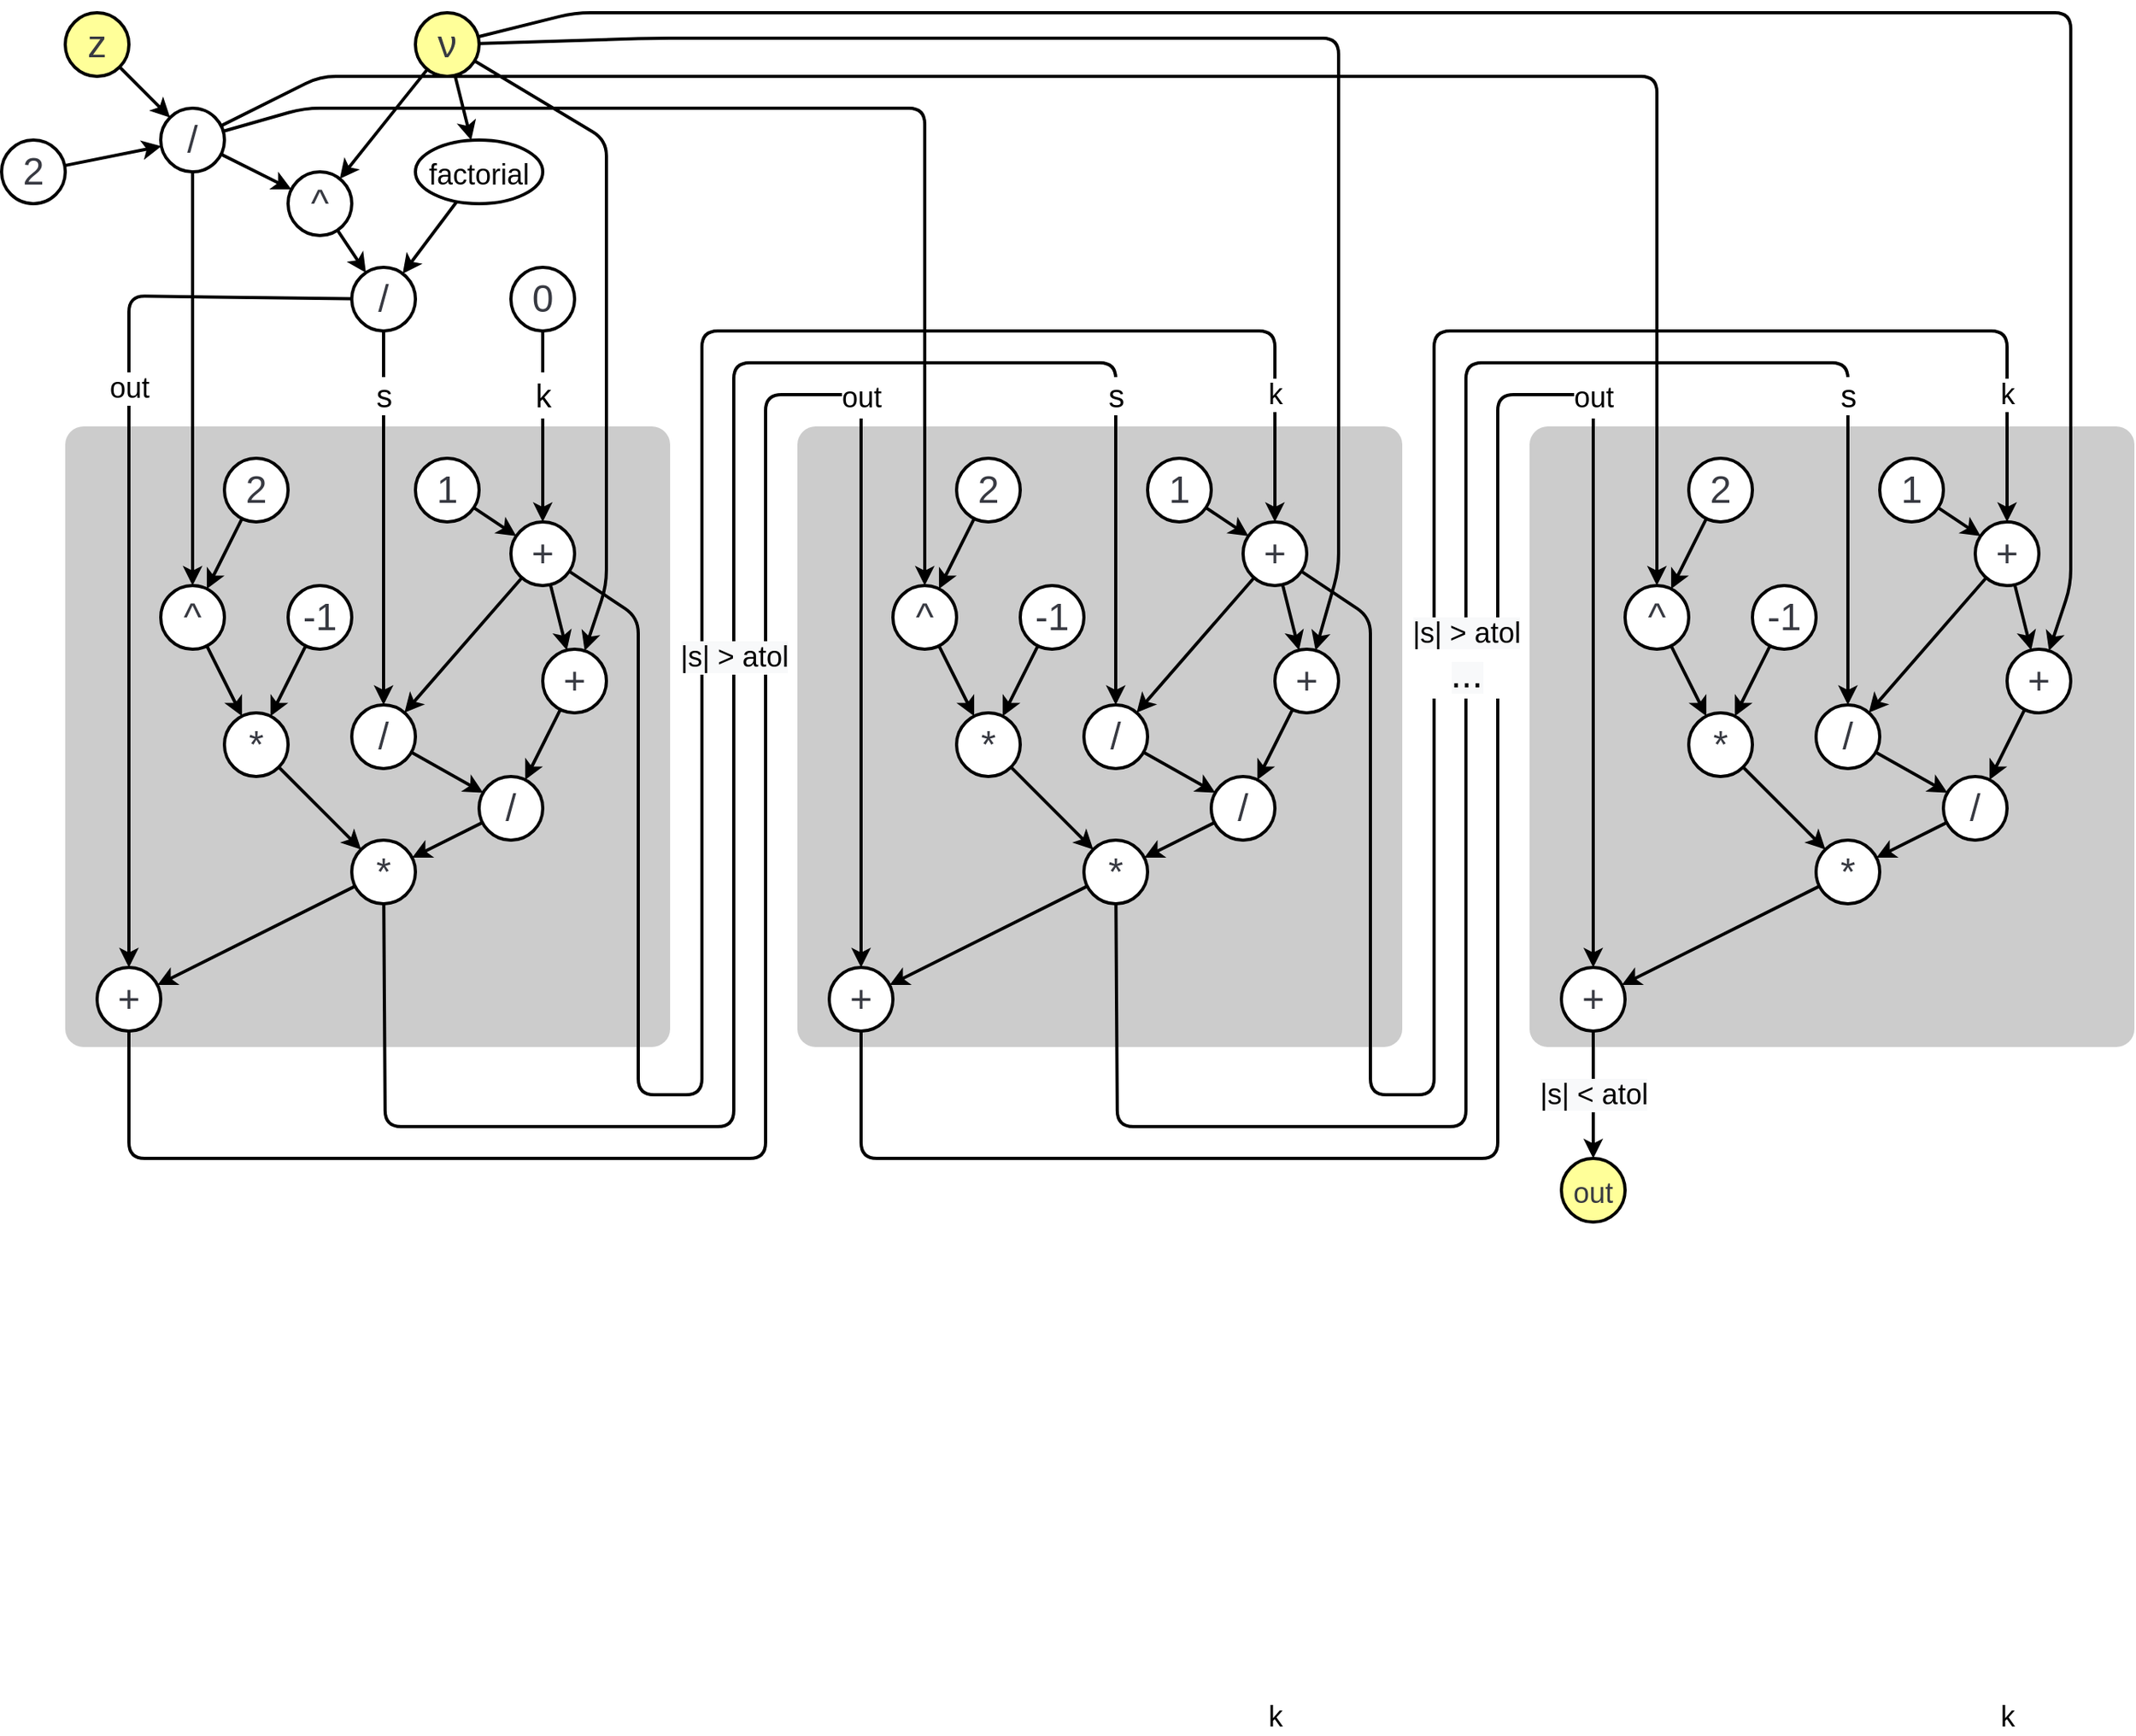 <mxfile version="12.6.5" type="device"><diagram id="OS1NszOKVd4j6YWC0jY-" name="Page-1"><mxGraphModel dx="1341" dy="811" grid="1" gridSize="10" guides="1" tooltips="1" connect="1" arrows="1" fold="1" page="1" pageScale="1" pageWidth="1500" pageHeight="900" math="0" shadow="0"><root><mxCell id="0"/><mxCell id="1" parent="0"/><mxCell id="bsjm0C7wgf2NFPV0J-is-1" value="" style="rounded=1;whiteSpace=wrap;html=1;strokeWidth=2;fontSize=24;dashed=1;fillColor=#CCCCCC;arcSize=3;strokeColor=none;" vertex="1" parent="1"><mxGeometry x="540" y="300" width="380" height="390" as="geometry"/></mxCell><mxCell id="mKc8-weKQaWwDb2eTzrg-1" value="&lt;font color=&quot;#383a42&quot; face=&quot;consolas, sans-serif&quot; style=&quot;font-size: 24px;&quot;&gt;&lt;span style=&quot;font-size: 24px; white-space: pre-wrap;&quot;&gt;z&lt;/span&gt;&lt;/font&gt;" style="ellipse;whiteSpace=wrap;html=1;aspect=fixed;strokeWidth=2;fontSize=24;fillColor=#FFFF99;" parent="1" vertex="1"><mxGeometry x="80" y="40" width="40" height="40" as="geometry"/></mxCell><mxCell id="mKc8-weKQaWwDb2eTzrg-2" value="&lt;span id=&quot;docs-internal-guid-0ccc8eca-7fff-1ee5-aab9-211265d7b336&quot; style=&quot;font-size: 24px; white-space: normal;&quot;&gt;&lt;span style=&quot;font-size: 24px; font-family: consolas, sans-serif; color: rgb(56, 58, 66); background-color: transparent; vertical-align: baseline; white-space: pre-wrap;&quot;&gt;ν&lt;/span&gt;&lt;/span&gt;" style="ellipse;whiteSpace=wrap;html=1;aspect=fixed;strokeWidth=2;fontSize=24;fillColor=#FFFF99;" parent="1" vertex="1"><mxGeometry x="300" y="40" width="40" height="40" as="geometry"/></mxCell><mxCell id="mKc8-weKQaWwDb2eTzrg-3" value="&lt;font color=&quot;#383a42&quot; face=&quot;consolas, sans-serif&quot; style=&quot;font-size: 24px;&quot;&gt;&lt;span style=&quot;font-size: 24px; white-space: pre-wrap;&quot;&gt;2&lt;/span&gt;&lt;/font&gt;" style="ellipse;whiteSpace=wrap;html=1;aspect=fixed;strokeWidth=2;fontSize=24;" parent="1" vertex="1"><mxGeometry x="40" y="120" width="40" height="40" as="geometry"/></mxCell><mxCell id="mKc8-weKQaWwDb2eTzrg-4" value="&lt;font color=&quot;#383a42&quot; face=&quot;consolas, sans-serif&quot; style=&quot;font-size: 24px;&quot;&gt;&lt;span style=&quot;font-size: 24px; white-space: pre-wrap;&quot;&gt;/&lt;/span&gt;&lt;/font&gt;" style="ellipse;whiteSpace=wrap;html=1;aspect=fixed;strokeWidth=2;fontSize=24;" parent="1" vertex="1"><mxGeometry x="140" y="100" width="40" height="40" as="geometry"/></mxCell><mxCell id="mKc8-weKQaWwDb2eTzrg-9" value="" style="endArrow=classic;html=1;strokeWidth=2;fontSize=24;" parent="1" source="mKc8-weKQaWwDb2eTzrg-1" target="mKc8-weKQaWwDb2eTzrg-4" edge="1"><mxGeometry width="50" height="50" relative="1" as="geometry"><mxPoint x="100" y="190" as="sourcePoint"/><mxPoint x="150" y="90" as="targetPoint"/></mxGeometry></mxCell><mxCell id="mKc8-weKQaWwDb2eTzrg-10" value="" style="endArrow=classic;html=1;strokeWidth=2;fontSize=24;" parent="1" source="mKc8-weKQaWwDb2eTzrg-3" target="mKc8-weKQaWwDb2eTzrg-4" edge="1"><mxGeometry width="50" height="50" relative="1" as="geometry"><mxPoint x="100" y="190" as="sourcePoint"/><mxPoint x="150" y="140" as="targetPoint"/></mxGeometry></mxCell><mxCell id="mKc8-weKQaWwDb2eTzrg-11" value="&lt;font color=&quot;#383a42&quot; face=&quot;consolas, sans-serif&quot; style=&quot;font-size: 24px;&quot;&gt;&lt;span style=&quot;font-size: 24px; white-space: pre-wrap;&quot;&gt;^&lt;/span&gt;&lt;/font&gt;" style="ellipse;whiteSpace=wrap;html=1;aspect=fixed;strokeWidth=2;fontSize=24;" parent="1" vertex="1"><mxGeometry x="220" y="140" width="40" height="40" as="geometry"/></mxCell><mxCell id="mKc8-weKQaWwDb2eTzrg-12" value="&lt;font color=&quot;#383a42&quot; face=&quot;consolas, sans-serif&quot; style=&quot;font-size: 24px;&quot;&gt;&lt;span style=&quot;font-size: 24px; white-space: pre-wrap;&quot;&gt;/&lt;/span&gt;&lt;/font&gt;" style="ellipse;whiteSpace=wrap;html=1;aspect=fixed;strokeWidth=2;fontSize=24;" parent="1" vertex="1"><mxGeometry x="260" y="200" width="40" height="40" as="geometry"/></mxCell><mxCell id="mKc8-weKQaWwDb2eTzrg-13" value="" style="endArrow=classic;html=1;strokeWidth=2;fontSize=24;" parent="1" source="mKc8-weKQaWwDb2eTzrg-4" target="mKc8-weKQaWwDb2eTzrg-11" edge="1"><mxGeometry width="50" height="50" relative="1" as="geometry"><mxPoint x="138.944" y="47.889" as="sourcePoint"/><mxPoint x="161.056" y="92.111" as="targetPoint"/></mxGeometry></mxCell><mxCell id="mKc8-weKQaWwDb2eTzrg-14" value="" style="endArrow=classic;html=1;strokeWidth=2;fontSize=24;" parent="1" source="mKc8-weKQaWwDb2eTzrg-2" target="mKc8-weKQaWwDb2eTzrg-11" edge="1"><mxGeometry width="50" height="50" relative="1" as="geometry"><mxPoint x="187.889" y="118.944" as="sourcePoint"/><mxPoint x="310" y="130" as="targetPoint"/></mxGeometry></mxCell><mxCell id="mKc8-weKQaWwDb2eTzrg-15" value="&lt;font style=&quot;font-size: 18px&quot;&gt;factorial&lt;/font&gt;" style="ellipse;whiteSpace=wrap;html=1;strokeWidth=2;fontSize=24;" parent="1" vertex="1"><mxGeometry x="300" y="120" width="80" height="40" as="geometry"/></mxCell><mxCell id="mKc8-weKQaWwDb2eTzrg-16" value="" style="endArrow=classic;html=1;strokeWidth=2;fontSize=24;" parent="1" source="mKc8-weKQaWwDb2eTzrg-2" target="mKc8-weKQaWwDb2eTzrg-15" edge="1"><mxGeometry width="50" height="50" relative="1" as="geometry"><mxPoint x="283.788" y="49.011" as="sourcePoint"/><mxPoint x="256.325" y="131.026" as="targetPoint"/></mxGeometry></mxCell><mxCell id="mKc8-weKQaWwDb2eTzrg-17" value="" style="endArrow=classic;html=1;strokeWidth=2;fontSize=24;" parent="1" source="mKc8-weKQaWwDb2eTzrg-11" target="mKc8-weKQaWwDb2eTzrg-12" edge="1"><mxGeometry width="50" height="50" relative="1" as="geometry"><mxPoint x="187.889" y="118.944" as="sourcePoint"/><mxPoint x="232.111" y="141.056" as="targetPoint"/></mxGeometry></mxCell><mxCell id="mKc8-weKQaWwDb2eTzrg-18" value="" style="endArrow=classic;html=1;strokeWidth=2;fontSize=24;" parent="1" source="mKc8-weKQaWwDb2eTzrg-15" target="mKc8-weKQaWwDb2eTzrg-12" edge="1"><mxGeometry width="50" height="50" relative="1" as="geometry"><mxPoint x="267.889" y="158.944" as="sourcePoint"/><mxPoint x="400" y="180" as="targetPoint"/></mxGeometry></mxCell><mxCell id="mKc8-weKQaWwDb2eTzrg-19" value="" style="rounded=1;whiteSpace=wrap;html=1;strokeWidth=2;fontSize=24;dashed=1;fillColor=#CCCCCC;arcSize=3;strokeColor=none;" parent="1" vertex="1"><mxGeometry x="80" y="300" width="380" height="390" as="geometry"/></mxCell><mxCell id="mKc8-weKQaWwDb2eTzrg-20" value="&lt;font color=&quot;#383a42&quot; face=&quot;consolas, sans-serif&quot; style=&quot;font-size: 24px;&quot;&gt;&lt;span style=&quot;font-size: 24px; white-space: pre-wrap;&quot;&gt;^&lt;/span&gt;&lt;/font&gt;" style="ellipse;whiteSpace=wrap;html=1;aspect=fixed;strokeWidth=2;fontSize=24;" parent="1" vertex="1"><mxGeometry x="140" y="400" width="40" height="40" as="geometry"/></mxCell><mxCell id="mKc8-weKQaWwDb2eTzrg-21" value="" style="endArrow=classic;html=1;strokeWidth=2;fontSize=24;" parent="1" source="mKc8-weKQaWwDb2eTzrg-4" target="mKc8-weKQaWwDb2eTzrg-20" edge="1"><mxGeometry width="50" height="50" relative="1" as="geometry"><mxPoint x="138.944" y="47.889" as="sourcePoint"/><mxPoint x="161.056" y="92.111" as="targetPoint"/></mxGeometry></mxCell><mxCell id="mKc8-weKQaWwDb2eTzrg-22" value="&lt;font color=&quot;#383a42&quot; face=&quot;consolas, sans-serif&quot; style=&quot;font-size: 24px;&quot;&gt;&lt;span style=&quot;font-size: 24px; white-space: pre-wrap;&quot;&gt;2&lt;/span&gt;&lt;/font&gt;" style="ellipse;whiteSpace=wrap;html=1;aspect=fixed;strokeWidth=2;fontSize=24;" parent="1" vertex="1"><mxGeometry x="180" y="320" width="40" height="40" as="geometry"/></mxCell><mxCell id="mKc8-weKQaWwDb2eTzrg-23" value="" style="endArrow=classic;html=1;strokeWidth=2;fontSize=24;" parent="1" source="mKc8-weKQaWwDb2eTzrg-22" target="mKc8-weKQaWwDb2eTzrg-20" edge="1"><mxGeometry width="50" height="50" relative="1" as="geometry"><mxPoint x="155.53" y="440" as="sourcePoint"/><mxPoint x="224.474" y="332.111" as="targetPoint"/></mxGeometry></mxCell><mxCell id="mKc8-weKQaWwDb2eTzrg-24" value="&lt;font color=&quot;#383a42&quot; face=&quot;consolas, sans-serif&quot; style=&quot;font-size: 24px&quot;&gt;&lt;span style=&quot;font-size: 24px ; white-space: pre-wrap&quot;&gt;*&lt;/span&gt;&lt;/font&gt;" style="ellipse;whiteSpace=wrap;html=1;aspect=fixed;strokeWidth=2;fontSize=24;" parent="1" vertex="1"><mxGeometry x="260" y="560" width="40" height="40" as="geometry"/></mxCell><mxCell id="mKc8-weKQaWwDb2eTzrg-25" value="&lt;font color=&quot;#383a42&quot; face=&quot;consolas, sans-serif&quot; style=&quot;font-size: 24px&quot;&gt;&lt;span style=&quot;font-size: 24px ; white-space: pre-wrap&quot;&gt;+&lt;/span&gt;&lt;/font&gt;" style="ellipse;whiteSpace=wrap;html=1;aspect=fixed;strokeWidth=2;fontSize=24;" parent="1" vertex="1"><mxGeometry x="360" y="360" width="40" height="40" as="geometry"/></mxCell><mxCell id="mKc8-weKQaWwDb2eTzrg-26" value="&lt;font color=&quot;#383a42&quot; face=&quot;consolas, sans-serif&quot; style=&quot;font-size: 24px&quot;&gt;&lt;span style=&quot;font-size: 24px ; white-space: pre-wrap&quot;&gt;+&lt;/span&gt;&lt;/font&gt;" style="ellipse;whiteSpace=wrap;html=1;aspect=fixed;strokeWidth=2;fontSize=24;" parent="1" vertex="1"><mxGeometry x="380" y="440" width="40" height="40" as="geometry"/></mxCell><mxCell id="mKc8-weKQaWwDb2eTzrg-27" value="" style="endArrow=classic;html=1;strokeWidth=2;fontSize=24;" parent="1" source="mKc8-weKQaWwDb2eTzrg-2" target="mKc8-weKQaWwDb2eTzrg-26" edge="1"><mxGeometry width="50" height="50" relative="1" as="geometry"><mxPoint x="296.268" y="48.993" as="sourcePoint"/><mxPoint x="450" y="280" as="targetPoint"/><Array as="points"><mxPoint x="420" y="120"/><mxPoint x="420" y="400"/></Array></mxGeometry></mxCell><mxCell id="mKc8-weKQaWwDb2eTzrg-29" value="" style="endArrow=classic;html=1;strokeWidth=2;fontSize=24;" parent="1" source="mKc8-weKQaWwDb2eTzrg-25" target="mKc8-weKQaWwDb2eTzrg-26" edge="1"><mxGeometry width="50" height="50" relative="1" as="geometry"><mxPoint x="247.27" y="288.159" as="sourcePoint"/><mxPoint x="218.159" y="301.619" as="targetPoint"/></mxGeometry></mxCell><mxCell id="mKc8-weKQaWwDb2eTzrg-31" value="" style="endArrow=classic;html=1;strokeWidth=2;fontSize=24;" parent="1" source="mKc8-weKQaWwDb2eTzrg-20" target="mKc8-weKQaWwDb2eTzrg-40" edge="1"><mxGeometry width="50" height="50" relative="1" as="geometry"><mxPoint x="247.27" y="288.159" as="sourcePoint"/><mxPoint x="253" y="591" as="targetPoint"/></mxGeometry></mxCell><mxCell id="mKc8-weKQaWwDb2eTzrg-32" value="" style="endArrow=classic;html=1;strokeWidth=2;fontSize=20;" parent="1" source="mKc8-weKQaWwDb2eTzrg-12" target="mKc8-weKQaWwDb2eTzrg-34" edge="1"><mxGeometry width="50" height="50" relative="1" as="geometry"><mxPoint x="250.597" y="404.851" as="sourcePoint"/><mxPoint x="209.403" y="415.149" as="targetPoint"/></mxGeometry></mxCell><mxCell id="mKc8-weKQaWwDb2eTzrg-33" value="s" style="text;html=1;align=center;verticalAlign=middle;resizable=0;points=[];labelBackgroundColor=#ffffff;fontSize=20;" parent="mKc8-weKQaWwDb2eTzrg-32" vertex="1" connectable="0"><mxGeometry x="-0.204" y="-3" relative="1" as="geometry"><mxPoint x="3" y="-54" as="offset"/></mxGeometry></mxCell><mxCell id="mKc8-weKQaWwDb2eTzrg-34" value="&lt;font color=&quot;#383a42&quot; face=&quot;consolas, sans-serif&quot; style=&quot;font-size: 24px;&quot;&gt;&lt;span style=&quot;font-size: 24px; white-space: pre-wrap;&quot;&gt;/&lt;/span&gt;&lt;/font&gt;" style="ellipse;whiteSpace=wrap;html=1;aspect=fixed;strokeWidth=2;fontSize=24;" parent="1" vertex="1"><mxGeometry x="260" y="475" width="40" height="40" as="geometry"/></mxCell><mxCell id="mKc8-weKQaWwDb2eTzrg-35" value="" style="endArrow=classic;html=1;strokeWidth=2;fontSize=24;" parent="1" source="mKc8-weKQaWwDb2eTzrg-25" target="mKc8-weKQaWwDb2eTzrg-34" edge="1"><mxGeometry width="50" height="50" relative="1" as="geometry"><mxPoint x="361.654" y="416.254" as="sourcePoint"/><mxPoint x="388.375" y="453.725" as="targetPoint"/></mxGeometry></mxCell><mxCell id="mKc8-weKQaWwDb2eTzrg-36" value="&lt;font color=&quot;#383a42&quot; face=&quot;consolas, sans-serif&quot; style=&quot;font-size: 24px;&quot;&gt;&lt;span style=&quot;font-size: 24px; white-space: pre-wrap;&quot;&gt;/&lt;/span&gt;&lt;/font&gt;" style="ellipse;whiteSpace=wrap;html=1;aspect=fixed;strokeWidth=2;fontSize=24;" parent="1" vertex="1"><mxGeometry x="340" y="520" width="40" height="40" as="geometry"/></mxCell><mxCell id="mKc8-weKQaWwDb2eTzrg-37" value="" style="endArrow=classic;html=1;strokeWidth=2;fontSize=24;" parent="1" source="mKc8-weKQaWwDb2eTzrg-34" target="mKc8-weKQaWwDb2eTzrg-36" edge="1"><mxGeometry width="50" height="50" relative="1" as="geometry"><mxPoint x="360.006" y="417.324" as="sourcePoint"/><mxPoint x="339.923" y="452.635" as="targetPoint"/></mxGeometry></mxCell><mxCell id="mKc8-weKQaWwDb2eTzrg-38" value="" style="endArrow=classic;html=1;strokeWidth=2;fontSize=24;" parent="1" source="mKc8-weKQaWwDb2eTzrg-26" target="mKc8-weKQaWwDb2eTzrg-36" edge="1"><mxGeometry width="50" height="50" relative="1" as="geometry"><mxPoint x="338.944" y="487.889" as="sourcePoint"/><mxPoint x="361.056" y="532.111" as="targetPoint"/></mxGeometry></mxCell><mxCell id="mKc8-weKQaWwDb2eTzrg-39" value="" style="endArrow=classic;html=1;strokeWidth=2;fontSize=24;" parent="1" source="mKc8-weKQaWwDb2eTzrg-36" target="mKc8-weKQaWwDb2eTzrg-24" edge="1"><mxGeometry width="50" height="50" relative="1" as="geometry"><mxPoint x="338.944" y="487.889" as="sourcePoint"/><mxPoint x="361.056" y="532.111" as="targetPoint"/></mxGeometry></mxCell><mxCell id="mKc8-weKQaWwDb2eTzrg-40" value="&lt;font color=&quot;#383a42&quot; face=&quot;consolas, sans-serif&quot; style=&quot;font-size: 24px&quot;&gt;&lt;span style=&quot;font-size: 24px ; white-space: pre-wrap&quot;&gt;*&lt;/span&gt;&lt;/font&gt;" style="ellipse;whiteSpace=wrap;html=1;aspect=fixed;strokeWidth=2;fontSize=24;" parent="1" vertex="1"><mxGeometry x="180" y="480" width="40" height="40" as="geometry"/></mxCell><mxCell id="mKc8-weKQaWwDb2eTzrg-41" value="&lt;font color=&quot;#383a42&quot; face=&quot;consolas, sans-serif&quot; style=&quot;font-size: 24px&quot;&gt;&lt;span style=&quot;font-size: 24px ; white-space: pre-wrap&quot;&gt;-1&lt;/span&gt;&lt;/font&gt;" style="ellipse;whiteSpace=wrap;html=1;aspect=fixed;strokeWidth=2;fontSize=24;" parent="1" vertex="1"><mxGeometry x="220" y="400" width="40" height="40" as="geometry"/></mxCell><mxCell id="mKc8-weKQaWwDb2eTzrg-42" value="" style="endArrow=classic;html=1;strokeWidth=2;fontSize=24;" parent="1" source="mKc8-weKQaWwDb2eTzrg-41" target="mKc8-weKQaWwDb2eTzrg-40" edge="1"><mxGeometry width="50" height="50" relative="1" as="geometry"><mxPoint x="338.944" y="487.889" as="sourcePoint"/><mxPoint x="361.056" y="532.111" as="targetPoint"/></mxGeometry></mxCell><mxCell id="mKc8-weKQaWwDb2eTzrg-43" value="" style="endArrow=classic;html=1;strokeWidth=2;fontSize=24;" parent="1" source="mKc8-weKQaWwDb2eTzrg-40" target="mKc8-weKQaWwDb2eTzrg-24" edge="1"><mxGeometry width="50" height="50" relative="1" as="geometry"><mxPoint x="262.078" y="488.364" as="sourcePoint"/><mxPoint x="247.878" y="521.617" as="targetPoint"/></mxGeometry></mxCell><mxCell id="mKc8-weKQaWwDb2eTzrg-44" value="s" style="endArrow=classic;html=1;strokeWidth=2;fontSize=20;strokeColor=#000000;" parent="1" source="mKc8-weKQaWwDb2eTzrg-24" edge="1" target="bsjm0C7wgf2NFPV0J-is-10"><mxGeometry x="0.699" width="50" height="50" relative="1" as="geometry"><mxPoint x="246.785" y="558.814" as="sourcePoint"/><mxPoint x="281" y="260" as="targetPoint"/><Array as="points"><mxPoint x="281" y="740"/><mxPoint x="500" y="740"/><mxPoint x="500" y="260"/><mxPoint x="740" y="260"/></Array><mxPoint as="offset"/></mxGeometry></mxCell><mxCell id="mKc8-weKQaWwDb2eTzrg-48" value="&lt;font color=&quot;#383a42&quot; face=&quot;consolas, sans-serif&quot; style=&quot;font-size: 24px&quot;&gt;&lt;span style=&quot;font-size: 24px ; white-space: pre-wrap&quot;&gt;1&lt;/span&gt;&lt;/font&gt;" style="ellipse;whiteSpace=wrap;html=1;aspect=fixed;strokeWidth=2;fontSize=24;" parent="1" vertex="1"><mxGeometry x="300" y="320" width="40" height="40" as="geometry"/></mxCell><mxCell id="mKc8-weKQaWwDb2eTzrg-51" value="" style="endArrow=classic;html=1;strokeWidth=2;fontSize=24;" parent="1" source="mKc8-weKQaWwDb2eTzrg-48" target="mKc8-weKQaWwDb2eTzrg-25" edge="1"><mxGeometry width="50" height="50" relative="1" as="geometry"><mxPoint x="379.994" y="417.324" as="sourcePoint"/><mxPoint x="400.077" y="452.635" as="targetPoint"/></mxGeometry></mxCell><mxCell id="mKc8-weKQaWwDb2eTzrg-52" value="&lt;font style=&quot;font-size: 20px&quot;&gt;k&lt;/font&gt;" style="endArrow=classic;html=1;strokeWidth=2;fontSize=24;" parent="1" source="mKc8-weKQaWwDb2eTzrg-56" target="mKc8-weKQaWwDb2eTzrg-25" edge="1"><mxGeometry x="-0.333" width="50" height="50" relative="1" as="geometry"><mxPoint x="403.303" y="268.845" as="sourcePoint"/><mxPoint x="361.056" y="382.111" as="targetPoint"/><Array as="points"/><mxPoint as="offset"/></mxGeometry></mxCell><mxCell id="mKc8-weKQaWwDb2eTzrg-56" value="&lt;font color=&quot;#383a42&quot; face=&quot;consolas, sans-serif&quot; style=&quot;font-size: 24px&quot;&gt;&lt;span style=&quot;font-size: 24px ; white-space: pre-wrap&quot;&gt;0&lt;/span&gt;&lt;/font&gt;" style="ellipse;whiteSpace=wrap;html=1;aspect=fixed;strokeWidth=2;fontSize=24;" parent="1" vertex="1"><mxGeometry x="360" y="200" width="40" height="40" as="geometry"/></mxCell><mxCell id="mKc8-weKQaWwDb2eTzrg-59" value="" style="endArrow=classic;html=1;strokeWidth=2;fontSize=24;strokeColor=#000000;" parent="1" source="mKc8-weKQaWwDb2eTzrg-25" edge="1" target="bsjm0C7wgf2NFPV0J-is-6"><mxGeometry width="50" height="50" relative="1" as="geometry"><mxPoint x="379.994" y="417.324" as="sourcePoint"/><mxPoint x="440" y="280" as="targetPoint"/><Array as="points"><mxPoint x="440" y="420"/><mxPoint x="440" y="720"/><mxPoint x="480" y="720"/><mxPoint x="480" y="240"/><mxPoint x="840" y="240"/></Array></mxGeometry></mxCell><mxCell id="mKc8-weKQaWwDb2eTzrg-69" value="k" style="text;html=1;align=center;verticalAlign=middle;resizable=0;points=[];labelBackgroundColor=#ffffff;fontSize=18;" parent="mKc8-weKQaWwDb2eTzrg-59" vertex="1" connectable="0"><mxGeometry x="0.821" relative="1" as="geometry"><mxPoint x="1.11" y="40" as="offset"/></mxGeometry></mxCell><mxCell id="mKc8-weKQaWwDb2eTzrg-63" value="&lt;font color=&quot;#383a42&quot; face=&quot;consolas, sans-serif&quot; style=&quot;font-size: 24px&quot;&gt;&lt;span style=&quot;font-size: 24px ; white-space: pre-wrap&quot;&gt;+&lt;/span&gt;&lt;/font&gt;" style="ellipse;whiteSpace=wrap;html=1;aspect=fixed;strokeWidth=2;fontSize=24;" parent="1" vertex="1"><mxGeometry x="100" y="640" width="40" height="40" as="geometry"/></mxCell><mxCell id="mKc8-weKQaWwDb2eTzrg-64" value="" style="endArrow=classic;html=1;strokeWidth=2;fontSize=24;" parent="1" source="mKc8-weKQaWwDb2eTzrg-12" target="mKc8-weKQaWwDb2eTzrg-63" edge="1"><mxGeometry width="50" height="50" relative="1" as="geometry"><mxPoint x="120" y="240" as="sourcePoint"/><mxPoint x="140.002" y="570.081" as="targetPoint"/><Array as="points"><mxPoint x="120" y="218"/></Array></mxGeometry></mxCell><mxCell id="mKc8-weKQaWwDb2eTzrg-67" value="out" style="text;html=1;align=center;verticalAlign=middle;resizable=0;points=[];labelBackgroundColor=#ffffff;fontSize=18;" parent="mKc8-weKQaWwDb2eTzrg-64" vertex="1" connectable="0"><mxGeometry x="-0.355" y="1" relative="1" as="geometry"><mxPoint x="-1" y="17.05" as="offset"/></mxGeometry></mxCell><mxCell id="mKc8-weKQaWwDb2eTzrg-65" value="" style="endArrow=classic;html=1;strokeWidth=2;fontSize=24;" parent="1" source="mKc8-weKQaWwDb2eTzrg-24" target="mKc8-weKQaWwDb2eTzrg-63" edge="1"><mxGeometry width="50" height="50" relative="1" as="geometry"><mxPoint x="246.785" y="558.814" as="sourcePoint"/><mxPoint x="262.978" y="601.273" as="targetPoint"/></mxGeometry></mxCell><mxCell id="mKc8-weKQaWwDb2eTzrg-66" value="&lt;font style=&quot;font-size: 18px&quot;&gt;out&lt;/font&gt;" style="endArrow=classic;html=1;strokeWidth=2;fontSize=24;strokeColor=#000000;" parent="1" source="mKc8-weKQaWwDb2eTzrg-63" edge="1" target="bsjm0C7wgf2NFPV0J-is-23"><mxGeometry x="0.478" width="50" height="50" relative="1" as="geometry"><mxPoint x="120" y="650" as="sourcePoint"/><mxPoint x="580" y="280" as="targetPoint"/><Array as="points"><mxPoint x="120" y="760"/><mxPoint x="520" y="760"/><mxPoint x="520" y="280"/><mxPoint x="580" y="280"/></Array><mxPoint as="offset"/></mxGeometry></mxCell><mxCell id="mKc8-weKQaWwDb2eTzrg-74" value="&lt;span style=&quot;background-color: rgb(248 , 249 , 250)&quot;&gt;|s| &amp;gt; atol&lt;/span&gt;" style="text;html=1;align=center;verticalAlign=middle;resizable=0;points=[];labelBackgroundColor=#ffffff;fontSize=18;" parent="mKc8-weKQaWwDb2eTzrg-66" vertex="1" connectable="0"><mxGeometry x="0.162" relative="1" as="geometry"><mxPoint x="-20" y="7" as="offset"/></mxGeometry></mxCell><mxCell id="bsjm0C7wgf2NFPV0J-is-2" value="&lt;font color=&quot;#383a42&quot; face=&quot;consolas, sans-serif&quot; style=&quot;font-size: 24px;&quot;&gt;&lt;span style=&quot;font-size: 24px; white-space: pre-wrap;&quot;&gt;^&lt;/span&gt;&lt;/font&gt;" style="ellipse;whiteSpace=wrap;html=1;aspect=fixed;strokeWidth=2;fontSize=24;" vertex="1" parent="1"><mxGeometry x="600" y="400" width="40" height="40" as="geometry"/></mxCell><mxCell id="bsjm0C7wgf2NFPV0J-is-3" value="&lt;font color=&quot;#383a42&quot; face=&quot;consolas, sans-serif&quot; style=&quot;font-size: 24px;&quot;&gt;&lt;span style=&quot;font-size: 24px; white-space: pre-wrap;&quot;&gt;2&lt;/span&gt;&lt;/font&gt;" style="ellipse;whiteSpace=wrap;html=1;aspect=fixed;strokeWidth=2;fontSize=24;" vertex="1" parent="1"><mxGeometry x="640" y="320" width="40" height="40" as="geometry"/></mxCell><mxCell id="bsjm0C7wgf2NFPV0J-is-4" value="" style="endArrow=classic;html=1;strokeWidth=2;fontSize=24;" edge="1" parent="1" source="bsjm0C7wgf2NFPV0J-is-3" target="bsjm0C7wgf2NFPV0J-is-2"><mxGeometry width="50" height="50" relative="1" as="geometry"><mxPoint x="615.53" y="440" as="sourcePoint"/><mxPoint x="684.474" y="332.111" as="targetPoint"/></mxGeometry></mxCell><mxCell id="bsjm0C7wgf2NFPV0J-is-5" value="&lt;font color=&quot;#383a42&quot; face=&quot;consolas, sans-serif&quot; style=&quot;font-size: 24px&quot;&gt;&lt;span style=&quot;font-size: 24px ; white-space: pre-wrap&quot;&gt;*&lt;/span&gt;&lt;/font&gt;" style="ellipse;whiteSpace=wrap;html=1;aspect=fixed;strokeWidth=2;fontSize=24;" vertex="1" parent="1"><mxGeometry x="720" y="560" width="40" height="40" as="geometry"/></mxCell><mxCell id="bsjm0C7wgf2NFPV0J-is-6" value="&lt;font color=&quot;#383a42&quot; face=&quot;consolas, sans-serif&quot; style=&quot;font-size: 24px&quot;&gt;&lt;span style=&quot;font-size: 24px ; white-space: pre-wrap&quot;&gt;+&lt;/span&gt;&lt;/font&gt;" style="ellipse;whiteSpace=wrap;html=1;aspect=fixed;strokeWidth=2;fontSize=24;" vertex="1" parent="1"><mxGeometry x="820" y="360" width="40" height="40" as="geometry"/></mxCell><mxCell id="bsjm0C7wgf2NFPV0J-is-7" value="&lt;font color=&quot;#383a42&quot; face=&quot;consolas, sans-serif&quot; style=&quot;font-size: 24px&quot;&gt;&lt;span style=&quot;font-size: 24px ; white-space: pre-wrap&quot;&gt;+&lt;/span&gt;&lt;/font&gt;" style="ellipse;whiteSpace=wrap;html=1;aspect=fixed;strokeWidth=2;fontSize=24;" vertex="1" parent="1"><mxGeometry x="840" y="440" width="40" height="40" as="geometry"/></mxCell><mxCell id="bsjm0C7wgf2NFPV0J-is-8" value="" style="endArrow=classic;html=1;strokeWidth=2;fontSize=24;" edge="1" parent="1" source="bsjm0C7wgf2NFPV0J-is-6" target="bsjm0C7wgf2NFPV0J-is-7"><mxGeometry width="50" height="50" relative="1" as="geometry"><mxPoint x="707.27" y="288.159" as="sourcePoint"/><mxPoint x="678.159" y="301.619" as="targetPoint"/></mxGeometry></mxCell><mxCell id="bsjm0C7wgf2NFPV0J-is-9" value="" style="endArrow=classic;html=1;strokeWidth=2;fontSize=24;" edge="1" parent="1" source="bsjm0C7wgf2NFPV0J-is-2" target="bsjm0C7wgf2NFPV0J-is-16"><mxGeometry width="50" height="50" relative="1" as="geometry"><mxPoint x="707.27" y="288.159" as="sourcePoint"/><mxPoint x="713" y="591" as="targetPoint"/></mxGeometry></mxCell><mxCell id="bsjm0C7wgf2NFPV0J-is-10" value="&lt;font color=&quot;#383a42&quot; face=&quot;consolas, sans-serif&quot; style=&quot;font-size: 24px;&quot;&gt;&lt;span style=&quot;font-size: 24px; white-space: pre-wrap;&quot;&gt;/&lt;/span&gt;&lt;/font&gt;" style="ellipse;whiteSpace=wrap;html=1;aspect=fixed;strokeWidth=2;fontSize=24;" vertex="1" parent="1"><mxGeometry x="720" y="475" width="40" height="40" as="geometry"/></mxCell><mxCell id="bsjm0C7wgf2NFPV0J-is-11" value="" style="endArrow=classic;html=1;strokeWidth=2;fontSize=24;" edge="1" parent="1" source="bsjm0C7wgf2NFPV0J-is-6" target="bsjm0C7wgf2NFPV0J-is-10"><mxGeometry width="50" height="50" relative="1" as="geometry"><mxPoint x="821.654" y="416.254" as="sourcePoint"/><mxPoint x="848.375" y="453.725" as="targetPoint"/></mxGeometry></mxCell><mxCell id="bsjm0C7wgf2NFPV0J-is-12" value="&lt;font color=&quot;#383a42&quot; face=&quot;consolas, sans-serif&quot; style=&quot;font-size: 24px;&quot;&gt;&lt;span style=&quot;font-size: 24px; white-space: pre-wrap;&quot;&gt;/&lt;/span&gt;&lt;/font&gt;" style="ellipse;whiteSpace=wrap;html=1;aspect=fixed;strokeWidth=2;fontSize=24;" vertex="1" parent="1"><mxGeometry x="800" y="520" width="40" height="40" as="geometry"/></mxCell><mxCell id="bsjm0C7wgf2NFPV0J-is-13" value="" style="endArrow=classic;html=1;strokeWidth=2;fontSize=24;" edge="1" parent="1" source="bsjm0C7wgf2NFPV0J-is-10" target="bsjm0C7wgf2NFPV0J-is-12"><mxGeometry width="50" height="50" relative="1" as="geometry"><mxPoint x="820.006" y="417.324" as="sourcePoint"/><mxPoint x="799.923" y="452.635" as="targetPoint"/></mxGeometry></mxCell><mxCell id="bsjm0C7wgf2NFPV0J-is-14" value="" style="endArrow=classic;html=1;strokeWidth=2;fontSize=24;" edge="1" parent="1" source="bsjm0C7wgf2NFPV0J-is-7" target="bsjm0C7wgf2NFPV0J-is-12"><mxGeometry width="50" height="50" relative="1" as="geometry"><mxPoint x="798.944" y="487.889" as="sourcePoint"/><mxPoint x="821.056" y="532.111" as="targetPoint"/></mxGeometry></mxCell><mxCell id="bsjm0C7wgf2NFPV0J-is-15" value="" style="endArrow=classic;html=1;strokeWidth=2;fontSize=24;" edge="1" parent="1" source="bsjm0C7wgf2NFPV0J-is-12" target="bsjm0C7wgf2NFPV0J-is-5"><mxGeometry width="50" height="50" relative="1" as="geometry"><mxPoint x="798.944" y="487.889" as="sourcePoint"/><mxPoint x="821.056" y="532.111" as="targetPoint"/></mxGeometry></mxCell><mxCell id="bsjm0C7wgf2NFPV0J-is-16" value="&lt;font color=&quot;#383a42&quot; face=&quot;consolas, sans-serif&quot; style=&quot;font-size: 24px&quot;&gt;&lt;span style=&quot;font-size: 24px ; white-space: pre-wrap&quot;&gt;*&lt;/span&gt;&lt;/font&gt;" style="ellipse;whiteSpace=wrap;html=1;aspect=fixed;strokeWidth=2;fontSize=24;" vertex="1" parent="1"><mxGeometry x="640" y="480" width="40" height="40" as="geometry"/></mxCell><mxCell id="bsjm0C7wgf2NFPV0J-is-17" value="&lt;font color=&quot;#383a42&quot; face=&quot;consolas, sans-serif&quot; style=&quot;font-size: 24px&quot;&gt;&lt;span style=&quot;font-size: 24px ; white-space: pre-wrap&quot;&gt;-1&lt;/span&gt;&lt;/font&gt;" style="ellipse;whiteSpace=wrap;html=1;aspect=fixed;strokeWidth=2;fontSize=24;" vertex="1" parent="1"><mxGeometry x="680" y="400" width="40" height="40" as="geometry"/></mxCell><mxCell id="bsjm0C7wgf2NFPV0J-is-18" value="" style="endArrow=classic;html=1;strokeWidth=2;fontSize=24;" edge="1" parent="1" source="bsjm0C7wgf2NFPV0J-is-17" target="bsjm0C7wgf2NFPV0J-is-16"><mxGeometry width="50" height="50" relative="1" as="geometry"><mxPoint x="798.944" y="487.889" as="sourcePoint"/><mxPoint x="821.056" y="532.111" as="targetPoint"/></mxGeometry></mxCell><mxCell id="bsjm0C7wgf2NFPV0J-is-19" value="" style="endArrow=classic;html=1;strokeWidth=2;fontSize=24;" edge="1" parent="1" source="bsjm0C7wgf2NFPV0J-is-16" target="bsjm0C7wgf2NFPV0J-is-5"><mxGeometry width="50" height="50" relative="1" as="geometry"><mxPoint x="722.078" y="488.364" as="sourcePoint"/><mxPoint x="707.878" y="521.617" as="targetPoint"/></mxGeometry></mxCell><mxCell id="bsjm0C7wgf2NFPV0J-is-20" value="&lt;font color=&quot;#383a42&quot; face=&quot;consolas, sans-serif&quot; style=&quot;font-size: 24px&quot;&gt;&lt;span style=&quot;font-size: 24px ; white-space: pre-wrap&quot;&gt;1&lt;/span&gt;&lt;/font&gt;" style="ellipse;whiteSpace=wrap;html=1;aspect=fixed;strokeWidth=2;fontSize=24;" vertex="1" parent="1"><mxGeometry x="760" y="320" width="40" height="40" as="geometry"/></mxCell><mxCell id="bsjm0C7wgf2NFPV0J-is-21" value="" style="endArrow=classic;html=1;strokeWidth=2;fontSize=24;" edge="1" parent="1" source="bsjm0C7wgf2NFPV0J-is-20" target="bsjm0C7wgf2NFPV0J-is-6"><mxGeometry width="50" height="50" relative="1" as="geometry"><mxPoint x="839.994" y="417.324" as="sourcePoint"/><mxPoint x="860.077" y="452.635" as="targetPoint"/></mxGeometry></mxCell><mxCell id="bsjm0C7wgf2NFPV0J-is-22" value="k" style="text;html=1;align=center;verticalAlign=middle;resizable=0;points=[];labelBackgroundColor=#ffffff;fontSize=18;" vertex="1" connectable="0" parent="1"><mxGeometry x="920" y="689.996" as="geometry"><mxPoint x="-80" y="420.75" as="offset"/></mxGeometry></mxCell><mxCell id="bsjm0C7wgf2NFPV0J-is-23" value="&lt;font color=&quot;#383a42&quot; face=&quot;consolas, sans-serif&quot; style=&quot;font-size: 24px&quot;&gt;&lt;span style=&quot;font-size: 24px ; white-space: pre-wrap&quot;&gt;+&lt;/span&gt;&lt;/font&gt;" style="ellipse;whiteSpace=wrap;html=1;aspect=fixed;strokeWidth=2;fontSize=24;" vertex="1" parent="1"><mxGeometry x="560" y="640" width="40" height="40" as="geometry"/></mxCell><mxCell id="bsjm0C7wgf2NFPV0J-is-24" value="" style="endArrow=classic;html=1;strokeWidth=2;fontSize=24;" edge="1" parent="1" source="bsjm0C7wgf2NFPV0J-is-5" target="bsjm0C7wgf2NFPV0J-is-23"><mxGeometry width="50" height="50" relative="1" as="geometry"><mxPoint x="706.785" y="558.814" as="sourcePoint"/><mxPoint x="722.978" y="601.273" as="targetPoint"/></mxGeometry></mxCell><mxCell id="bsjm0C7wgf2NFPV0J-is-56" value="" style="endArrow=classic;html=1;strokeWidth=2;fontSize=24;" edge="1" parent="1" source="mKc8-weKQaWwDb2eTzrg-4" target="bsjm0C7wgf2NFPV0J-is-2"><mxGeometry width="50" height="50" relative="1" as="geometry"><mxPoint x="170" y="150" as="sourcePoint"/><mxPoint x="170" y="410" as="targetPoint"/><Array as="points"><mxPoint x="230" y="100"/><mxPoint x="620" y="100"/></Array></mxGeometry></mxCell><mxCell id="bsjm0C7wgf2NFPV0J-is-57" value="" style="endArrow=classic;html=1;strokeWidth=2;fontSize=24;" edge="1" parent="1" source="mKc8-weKQaWwDb2eTzrg-2" target="bsjm0C7wgf2NFPV0J-is-7"><mxGeometry width="50" height="50" relative="1" as="geometry"><mxPoint x="170" y="110" as="sourcePoint"/><mxPoint x="630" y="410" as="targetPoint"/><Array as="points"><mxPoint x="450" y="56"/><mxPoint x="880" y="56"/><mxPoint x="880" y="390"/></Array></mxGeometry></mxCell><mxCell id="bsjm0C7wgf2NFPV0J-is-58" value="" style="rounded=1;whiteSpace=wrap;html=1;strokeWidth=2;fontSize=24;dashed=1;fillColor=#CCCCCC;arcSize=3;strokeColor=none;" vertex="1" parent="1"><mxGeometry x="1000" y="300" width="380" height="390" as="geometry"/></mxCell><mxCell id="bsjm0C7wgf2NFPV0J-is-61" value="" style="endArrow=classic;html=1;strokeWidth=2;fontSize=24;" edge="1" parent="1" source="bsjm0C7wgf2NFPV0J-is-85" target="bsjm0C7wgf2NFPV0J-is-63"><mxGeometry width="50" height="50" relative="1" as="geometry"><mxPoint x="732.111" y="598.944" as="sourcePoint"/><mxPoint x="580" y="800" as="targetPoint"/></mxGeometry></mxCell><mxCell id="bsjm0C7wgf2NFPV0J-is-62" value="&lt;span style=&quot;background-color: rgb(248 , 249 , 250)&quot;&gt;|s| &amp;lt; atol&lt;/span&gt;" style="text;html=1;align=center;verticalAlign=middle;resizable=0;points=[];labelBackgroundColor=#ffffff;fontSize=18;" vertex="1" connectable="0" parent="bsjm0C7wgf2NFPV0J-is-61"><mxGeometry x="0.412" relative="1" as="geometry"><mxPoint y="-17" as="offset"/></mxGeometry></mxCell><mxCell id="bsjm0C7wgf2NFPV0J-is-63" value="&lt;span id=&quot;docs-internal-guid-0ccc8eca-7fff-1ee5-aab9-211265d7b336&quot; style=&quot;white-space: normal&quot;&gt;&lt;span style=&quot;font-family: &amp;#34;consolas&amp;#34; , sans-serif ; color: rgb(56 , 58 , 66) ; background-color: transparent ; vertical-align: baseline ; white-space: pre-wrap&quot;&gt;&lt;font style=&quot;font-size: 18px&quot;&gt;out&lt;/font&gt;&lt;/span&gt;&lt;/span&gt;" style="ellipse;whiteSpace=wrap;html=1;aspect=fixed;strokeWidth=2;fontSize=24;fillColor=#FFFF99;" vertex="1" parent="1"><mxGeometry x="1020" y="760" width="40" height="40" as="geometry"/></mxCell><mxCell id="bsjm0C7wgf2NFPV0J-is-64" value="&lt;font color=&quot;#383a42&quot; face=&quot;consolas, sans-serif&quot; style=&quot;font-size: 24px;&quot;&gt;&lt;span style=&quot;font-size: 24px; white-space: pre-wrap;&quot;&gt;^&lt;/span&gt;&lt;/font&gt;" style="ellipse;whiteSpace=wrap;html=1;aspect=fixed;strokeWidth=2;fontSize=24;" vertex="1" parent="1"><mxGeometry x="1060" y="400" width="40" height="40" as="geometry"/></mxCell><mxCell id="bsjm0C7wgf2NFPV0J-is-65" value="&lt;font color=&quot;#383a42&quot; face=&quot;consolas, sans-serif&quot; style=&quot;font-size: 24px;&quot;&gt;&lt;span style=&quot;font-size: 24px; white-space: pre-wrap;&quot;&gt;2&lt;/span&gt;&lt;/font&gt;" style="ellipse;whiteSpace=wrap;html=1;aspect=fixed;strokeWidth=2;fontSize=24;" vertex="1" parent="1"><mxGeometry x="1100" y="320" width="40" height="40" as="geometry"/></mxCell><mxCell id="bsjm0C7wgf2NFPV0J-is-66" value="" style="endArrow=classic;html=1;strokeWidth=2;fontSize=24;" edge="1" parent="1" source="bsjm0C7wgf2NFPV0J-is-65" target="bsjm0C7wgf2NFPV0J-is-64"><mxGeometry width="50" height="50" relative="1" as="geometry"><mxPoint x="1075.53" y="440" as="sourcePoint"/><mxPoint x="1144.474" y="332.111" as="targetPoint"/></mxGeometry></mxCell><mxCell id="bsjm0C7wgf2NFPV0J-is-67" value="&lt;font color=&quot;#383a42&quot; face=&quot;consolas, sans-serif&quot; style=&quot;font-size: 24px&quot;&gt;&lt;span style=&quot;font-size: 24px ; white-space: pre-wrap&quot;&gt;*&lt;/span&gt;&lt;/font&gt;" style="ellipse;whiteSpace=wrap;html=1;aspect=fixed;strokeWidth=2;fontSize=24;" vertex="1" parent="1"><mxGeometry x="1180" y="560" width="40" height="40" as="geometry"/></mxCell><mxCell id="bsjm0C7wgf2NFPV0J-is-68" value="&lt;font color=&quot;#383a42&quot; face=&quot;consolas, sans-serif&quot; style=&quot;font-size: 24px&quot;&gt;&lt;span style=&quot;font-size: 24px ; white-space: pre-wrap&quot;&gt;+&lt;/span&gt;&lt;/font&gt;" style="ellipse;whiteSpace=wrap;html=1;aspect=fixed;strokeWidth=2;fontSize=24;" vertex="1" parent="1"><mxGeometry x="1280" y="360" width="40" height="40" as="geometry"/></mxCell><mxCell id="bsjm0C7wgf2NFPV0J-is-69" value="&lt;font color=&quot;#383a42&quot; face=&quot;consolas, sans-serif&quot; style=&quot;font-size: 24px&quot;&gt;&lt;span style=&quot;font-size: 24px ; white-space: pre-wrap&quot;&gt;+&lt;/span&gt;&lt;/font&gt;" style="ellipse;whiteSpace=wrap;html=1;aspect=fixed;strokeWidth=2;fontSize=24;" vertex="1" parent="1"><mxGeometry x="1300" y="440" width="40" height="40" as="geometry"/></mxCell><mxCell id="bsjm0C7wgf2NFPV0J-is-70" value="" style="endArrow=classic;html=1;strokeWidth=2;fontSize=24;" edge="1" parent="1" source="bsjm0C7wgf2NFPV0J-is-68" target="bsjm0C7wgf2NFPV0J-is-69"><mxGeometry width="50" height="50" relative="1" as="geometry"><mxPoint x="1167.27" y="288.159" as="sourcePoint"/><mxPoint x="1138.159" y="301.619" as="targetPoint"/></mxGeometry></mxCell><mxCell id="bsjm0C7wgf2NFPV0J-is-71" value="" style="endArrow=classic;html=1;strokeWidth=2;fontSize=24;" edge="1" parent="1" source="bsjm0C7wgf2NFPV0J-is-64" target="bsjm0C7wgf2NFPV0J-is-78"><mxGeometry width="50" height="50" relative="1" as="geometry"><mxPoint x="1167.27" y="288.159" as="sourcePoint"/><mxPoint x="1173" y="591" as="targetPoint"/></mxGeometry></mxCell><mxCell id="bsjm0C7wgf2NFPV0J-is-72" value="&lt;font color=&quot;#383a42&quot; face=&quot;consolas, sans-serif&quot; style=&quot;font-size: 24px;&quot;&gt;&lt;span style=&quot;font-size: 24px; white-space: pre-wrap;&quot;&gt;/&lt;/span&gt;&lt;/font&gt;" style="ellipse;whiteSpace=wrap;html=1;aspect=fixed;strokeWidth=2;fontSize=24;" vertex="1" parent="1"><mxGeometry x="1180" y="475" width="40" height="40" as="geometry"/></mxCell><mxCell id="bsjm0C7wgf2NFPV0J-is-73" value="" style="endArrow=classic;html=1;strokeWidth=2;fontSize=24;" edge="1" parent="1" source="bsjm0C7wgf2NFPV0J-is-68" target="bsjm0C7wgf2NFPV0J-is-72"><mxGeometry width="50" height="50" relative="1" as="geometry"><mxPoint x="1281.654" y="416.254" as="sourcePoint"/><mxPoint x="1308.375" y="453.725" as="targetPoint"/></mxGeometry></mxCell><mxCell id="bsjm0C7wgf2NFPV0J-is-74" value="&lt;font color=&quot;#383a42&quot; face=&quot;consolas, sans-serif&quot; style=&quot;font-size: 24px;&quot;&gt;&lt;span style=&quot;font-size: 24px; white-space: pre-wrap;&quot;&gt;/&lt;/span&gt;&lt;/font&gt;" style="ellipse;whiteSpace=wrap;html=1;aspect=fixed;strokeWidth=2;fontSize=24;" vertex="1" parent="1"><mxGeometry x="1260" y="520" width="40" height="40" as="geometry"/></mxCell><mxCell id="bsjm0C7wgf2NFPV0J-is-75" value="" style="endArrow=classic;html=1;strokeWidth=2;fontSize=24;" edge="1" parent="1" source="bsjm0C7wgf2NFPV0J-is-72" target="bsjm0C7wgf2NFPV0J-is-74"><mxGeometry width="50" height="50" relative="1" as="geometry"><mxPoint x="1280.006" y="417.324" as="sourcePoint"/><mxPoint x="1259.923" y="452.635" as="targetPoint"/></mxGeometry></mxCell><mxCell id="bsjm0C7wgf2NFPV0J-is-76" value="" style="endArrow=classic;html=1;strokeWidth=2;fontSize=24;" edge="1" parent="1" source="bsjm0C7wgf2NFPV0J-is-69" target="bsjm0C7wgf2NFPV0J-is-74"><mxGeometry width="50" height="50" relative="1" as="geometry"><mxPoint x="1258.944" y="487.889" as="sourcePoint"/><mxPoint x="1281.056" y="532.111" as="targetPoint"/></mxGeometry></mxCell><mxCell id="bsjm0C7wgf2NFPV0J-is-77" value="" style="endArrow=classic;html=1;strokeWidth=2;fontSize=24;" edge="1" parent="1" source="bsjm0C7wgf2NFPV0J-is-74" target="bsjm0C7wgf2NFPV0J-is-67"><mxGeometry width="50" height="50" relative="1" as="geometry"><mxPoint x="1258.944" y="487.889" as="sourcePoint"/><mxPoint x="1281.056" y="532.111" as="targetPoint"/></mxGeometry></mxCell><mxCell id="bsjm0C7wgf2NFPV0J-is-78" value="&lt;font color=&quot;#383a42&quot; face=&quot;consolas, sans-serif&quot; style=&quot;font-size: 24px&quot;&gt;&lt;span style=&quot;font-size: 24px ; white-space: pre-wrap&quot;&gt;*&lt;/span&gt;&lt;/font&gt;" style="ellipse;whiteSpace=wrap;html=1;aspect=fixed;strokeWidth=2;fontSize=24;" vertex="1" parent="1"><mxGeometry x="1100" y="480" width="40" height="40" as="geometry"/></mxCell><mxCell id="bsjm0C7wgf2NFPV0J-is-79" value="&lt;font color=&quot;#383a42&quot; face=&quot;consolas, sans-serif&quot; style=&quot;font-size: 24px&quot;&gt;&lt;span style=&quot;font-size: 24px ; white-space: pre-wrap&quot;&gt;-1&lt;/span&gt;&lt;/font&gt;" style="ellipse;whiteSpace=wrap;html=1;aspect=fixed;strokeWidth=2;fontSize=24;" vertex="1" parent="1"><mxGeometry x="1140" y="400" width="40" height="40" as="geometry"/></mxCell><mxCell id="bsjm0C7wgf2NFPV0J-is-80" value="" style="endArrow=classic;html=1;strokeWidth=2;fontSize=24;" edge="1" parent="1" source="bsjm0C7wgf2NFPV0J-is-79" target="bsjm0C7wgf2NFPV0J-is-78"><mxGeometry width="50" height="50" relative="1" as="geometry"><mxPoint x="1258.944" y="487.889" as="sourcePoint"/><mxPoint x="1281.056" y="532.111" as="targetPoint"/></mxGeometry></mxCell><mxCell id="bsjm0C7wgf2NFPV0J-is-81" value="" style="endArrow=classic;html=1;strokeWidth=2;fontSize=24;" edge="1" parent="1" source="bsjm0C7wgf2NFPV0J-is-78" target="bsjm0C7wgf2NFPV0J-is-67"><mxGeometry width="50" height="50" relative="1" as="geometry"><mxPoint x="1182.078" y="488.364" as="sourcePoint"/><mxPoint x="1167.878" y="521.617" as="targetPoint"/></mxGeometry></mxCell><mxCell id="bsjm0C7wgf2NFPV0J-is-82" value="&lt;font color=&quot;#383a42&quot; face=&quot;consolas, sans-serif&quot; style=&quot;font-size: 24px&quot;&gt;&lt;span style=&quot;font-size: 24px ; white-space: pre-wrap&quot;&gt;1&lt;/span&gt;&lt;/font&gt;" style="ellipse;whiteSpace=wrap;html=1;aspect=fixed;strokeWidth=2;fontSize=24;" vertex="1" parent="1"><mxGeometry x="1220" y="320" width="40" height="40" as="geometry"/></mxCell><mxCell id="bsjm0C7wgf2NFPV0J-is-83" value="" style="endArrow=classic;html=1;strokeWidth=2;fontSize=24;" edge="1" parent="1" source="bsjm0C7wgf2NFPV0J-is-82" target="bsjm0C7wgf2NFPV0J-is-68"><mxGeometry width="50" height="50" relative="1" as="geometry"><mxPoint x="1299.994" y="417.324" as="sourcePoint"/><mxPoint x="1320.077" y="452.635" as="targetPoint"/></mxGeometry></mxCell><mxCell id="bsjm0C7wgf2NFPV0J-is-84" value="k" style="text;html=1;align=center;verticalAlign=middle;resizable=0;points=[];labelBackgroundColor=#ffffff;fontSize=18;" vertex="1" connectable="0" parent="1"><mxGeometry x="1380" y="689.996" as="geometry"><mxPoint x="-80" y="420.75" as="offset"/></mxGeometry></mxCell><mxCell id="bsjm0C7wgf2NFPV0J-is-85" value="&lt;font color=&quot;#383a42&quot; face=&quot;consolas, sans-serif&quot; style=&quot;font-size: 24px&quot;&gt;&lt;span style=&quot;font-size: 24px ; white-space: pre-wrap&quot;&gt;+&lt;/span&gt;&lt;/font&gt;" style="ellipse;whiteSpace=wrap;html=1;aspect=fixed;strokeWidth=2;fontSize=24;" vertex="1" parent="1"><mxGeometry x="1020" y="640" width="40" height="40" as="geometry"/></mxCell><mxCell id="bsjm0C7wgf2NFPV0J-is-86" value="" style="endArrow=classic;html=1;strokeWidth=2;fontSize=24;" edge="1" parent="1" source="bsjm0C7wgf2NFPV0J-is-67" target="bsjm0C7wgf2NFPV0J-is-85"><mxGeometry width="50" height="50" relative="1" as="geometry"><mxPoint x="1166.785" y="558.814" as="sourcePoint"/><mxPoint x="1182.978" y="601.273" as="targetPoint"/></mxGeometry></mxCell><mxCell id="bsjm0C7wgf2NFPV0J-is-87" value="s" style="endArrow=classic;html=1;strokeWidth=2;fontSize=20;strokeColor=#000000;" edge="1" parent="1"><mxGeometry x="0.699" width="50" height="50" relative="1" as="geometry"><mxPoint x="740.125" y="600.0" as="sourcePoint"/><mxPoint x="1200" y="475" as="targetPoint"/><Array as="points"><mxPoint x="741" y="740"/><mxPoint x="960" y="740"/><mxPoint x="960" y="260"/><mxPoint x="1200" y="260"/></Array><mxPoint as="offset"/></mxGeometry></mxCell><mxCell id="bsjm0C7wgf2NFPV0J-is-88" value="" style="endArrow=classic;html=1;strokeWidth=2;fontSize=24;strokeColor=#000000;" edge="1" parent="1"><mxGeometry width="50" height="50" relative="1" as="geometry"><mxPoint x="856.641" y="391.094" as="sourcePoint"/><mxPoint x="1300" y="360" as="targetPoint"/><Array as="points"><mxPoint x="900" y="420"/><mxPoint x="900" y="720"/><mxPoint x="940" y="720"/><mxPoint x="940" y="240"/><mxPoint x="1300" y="240"/></Array></mxGeometry></mxCell><mxCell id="bsjm0C7wgf2NFPV0J-is-89" value="k" style="text;html=1;align=center;verticalAlign=middle;resizable=0;points=[];labelBackgroundColor=#ffffff;fontSize=18;" vertex="1" connectable="0" parent="bsjm0C7wgf2NFPV0J-is-88"><mxGeometry x="0.821" relative="1" as="geometry"><mxPoint x="1.11" y="40" as="offset"/></mxGeometry></mxCell><mxCell id="bsjm0C7wgf2NFPV0J-is-90" value="&lt;font style=&quot;font-size: 18px&quot;&gt;out&lt;/font&gt;" style="endArrow=classic;html=1;strokeWidth=2;fontSize=24;strokeColor=#000000;" edge="1" parent="1"><mxGeometry x="0.478" width="50" height="50" relative="1" as="geometry"><mxPoint x="580" y="680" as="sourcePoint"/><mxPoint x="1040" y="640" as="targetPoint"/><Array as="points"><mxPoint x="580" y="760"/><mxPoint x="980" y="760"/><mxPoint x="980" y="280"/><mxPoint x="1040" y="280"/></Array><mxPoint as="offset"/></mxGeometry></mxCell><mxCell id="bsjm0C7wgf2NFPV0J-is-91" value="&lt;span style=&quot;background-color: rgb(248 , 249 , 250)&quot;&gt;|s| &amp;gt; atol&lt;br&gt;&lt;font style=&quot;font-size: 24px&quot;&gt;...&lt;/font&gt;&lt;br&gt;&lt;/span&gt;" style="text;html=1;align=center;verticalAlign=middle;resizable=0;points=[];labelBackgroundColor=#ffffff;fontSize=18;" vertex="1" connectable="0" parent="bsjm0C7wgf2NFPV0J-is-90"><mxGeometry x="0.162" relative="1" as="geometry"><mxPoint x="-20" y="7" as="offset"/></mxGeometry></mxCell><mxCell id="bsjm0C7wgf2NFPV0J-is-93" value="" style="endArrow=classic;html=1;strokeWidth=2;fontSize=24;" edge="1" parent="1" source="mKc8-weKQaWwDb2eTzrg-2" target="bsjm0C7wgf2NFPV0J-is-69"><mxGeometry width="50" height="50" relative="1" as="geometry"><mxPoint x="349.991" y="69.385" as="sourcePoint"/><mxPoint x="875.494" y="450.77" as="targetPoint"/><Array as="points"><mxPoint x="400" y="40"/><mxPoint x="1340" y="40"/><mxPoint x="1340" y="400"/></Array></mxGeometry></mxCell><mxCell id="bsjm0C7wgf2NFPV0J-is-94" value="" style="endArrow=classic;html=1;strokeWidth=2;fontSize=24;" edge="1" parent="1" source="mKc8-weKQaWwDb2eTzrg-4" target="bsjm0C7wgf2NFPV0J-is-64"><mxGeometry width="50" height="50" relative="1" as="geometry"><mxPoint x="189.23" y="124.506" as="sourcePoint"/><mxPoint x="630" y="410" as="targetPoint"/><Array as="points"><mxPoint x="240" y="80"/><mxPoint x="1080" y="80"/></Array></mxGeometry></mxCell></root></mxGraphModel></diagram></mxfile>